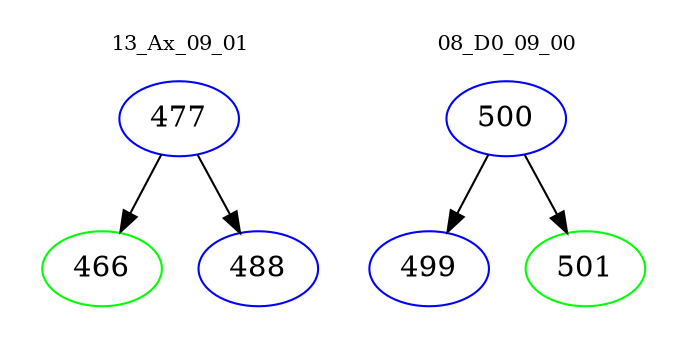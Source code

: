 digraph{
subgraph cluster_0 {
color = white
label = "13_Ax_09_01";
fontsize=10;
T0_477 [label="477", color="blue"]
T0_477 -> T0_466 [color="black"]
T0_466 [label="466", color="green"]
T0_477 -> T0_488 [color="black"]
T0_488 [label="488", color="blue"]
}
subgraph cluster_1 {
color = white
label = "08_D0_09_00";
fontsize=10;
T1_500 [label="500", color="blue"]
T1_500 -> T1_499 [color="black"]
T1_499 [label="499", color="blue"]
T1_500 -> T1_501 [color="black"]
T1_501 [label="501", color="green"]
}
}
